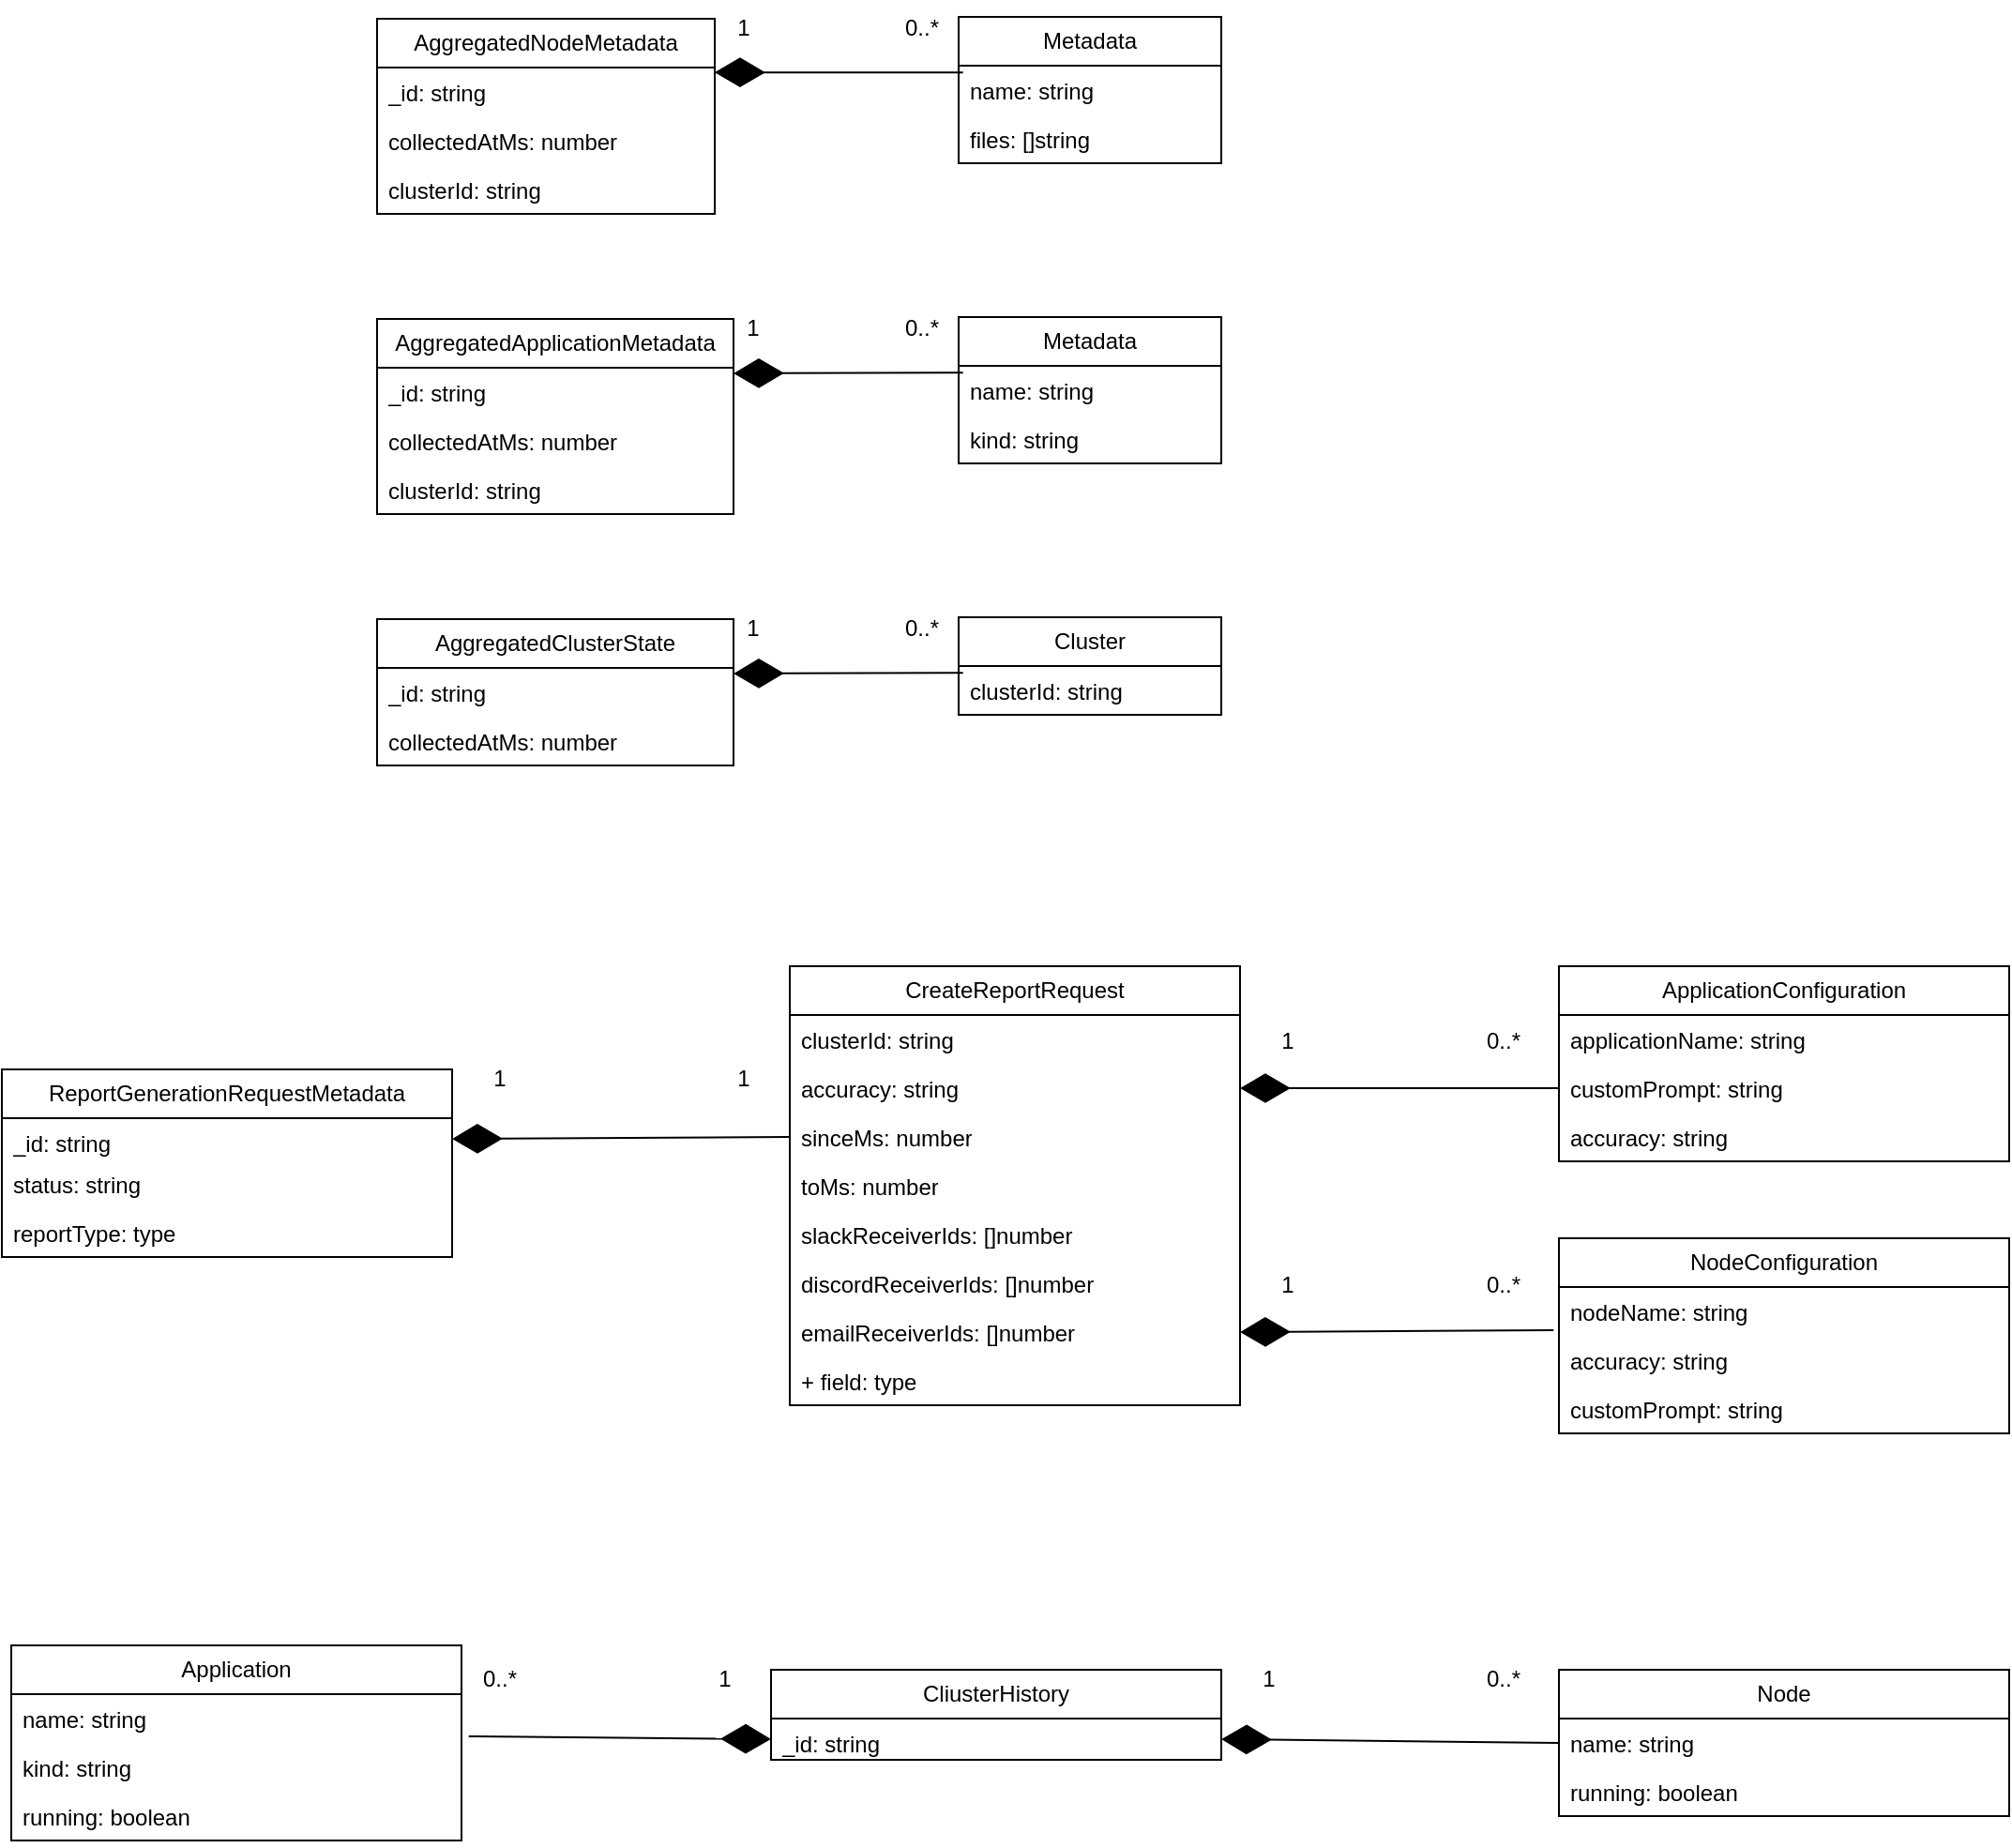 <mxfile version="25.0.1">
  <diagram name="Page-1" id="eVAWkOWsVK7mpuYtN-ja">
    <mxGraphModel dx="3667" dy="1686" grid="1" gridSize="10" guides="1" tooltips="1" connect="1" arrows="1" fold="1" page="1" pageScale="1" pageWidth="850" pageHeight="1100" math="0" shadow="0">
      <root>
        <mxCell id="0" />
        <mxCell id="1" parent="0" />
        <mxCell id="chejw10HzTFNcvkPBvO3-3" value="AggregatedNodeMetadata" style="swimlane;fontStyle=0;childLayout=stackLayout;horizontal=1;startSize=26;fillColor=none;horizontalStack=0;resizeParent=1;resizeParentMax=0;resizeLast=0;collapsible=1;marginBottom=0;whiteSpace=wrap;html=1;" vertex="1" parent="1">
          <mxGeometry x="70" y="30" width="180" height="104" as="geometry">
            <mxRectangle x="270" y="190" width="120" height="30" as="alternateBounds" />
          </mxGeometry>
        </mxCell>
        <mxCell id="chejw10HzTFNcvkPBvO3-4" value="&lt;div&gt;_id: string&lt;/div&gt;&lt;div&gt;&lt;br&gt;&lt;/div&gt;" style="text;strokeColor=none;fillColor=none;align=left;verticalAlign=top;spacingLeft=4;spacingRight=4;overflow=hidden;rotatable=0;points=[[0,0.5],[1,0.5]];portConstraint=eastwest;whiteSpace=wrap;html=1;" vertex="1" parent="chejw10HzTFNcvkPBvO3-3">
          <mxGeometry y="26" width="180" height="26" as="geometry" />
        </mxCell>
        <mxCell id="chejw10HzTFNcvkPBvO3-5" value="collectedAtMs: number" style="text;strokeColor=none;fillColor=none;align=left;verticalAlign=top;spacingLeft=4;spacingRight=4;overflow=hidden;rotatable=0;points=[[0,0.5],[1,0.5]];portConstraint=eastwest;whiteSpace=wrap;html=1;" vertex="1" parent="chejw10HzTFNcvkPBvO3-3">
          <mxGeometry y="52" width="180" height="26" as="geometry" />
        </mxCell>
        <mxCell id="chejw10HzTFNcvkPBvO3-6" value="clusterId: string" style="text;strokeColor=none;fillColor=none;align=left;verticalAlign=top;spacingLeft=4;spacingRight=4;overflow=hidden;rotatable=0;points=[[0,0.5],[1,0.5]];portConstraint=eastwest;whiteSpace=wrap;html=1;" vertex="1" parent="chejw10HzTFNcvkPBvO3-3">
          <mxGeometry y="78" width="180" height="26" as="geometry" />
        </mxCell>
        <mxCell id="chejw10HzTFNcvkPBvO3-7" value="Metadata" style="swimlane;fontStyle=0;childLayout=stackLayout;horizontal=1;startSize=26;fillColor=none;horizontalStack=0;resizeParent=1;resizeParentMax=0;resizeLast=0;collapsible=1;marginBottom=0;whiteSpace=wrap;html=1;" vertex="1" parent="1">
          <mxGeometry x="380" y="29" width="140" height="78" as="geometry">
            <mxRectangle x="270" y="190" width="120" height="30" as="alternateBounds" />
          </mxGeometry>
        </mxCell>
        <mxCell id="chejw10HzTFNcvkPBvO3-8" value="&lt;div&gt;name: string&lt;/div&gt;&lt;div&gt;&lt;br&gt;&lt;/div&gt;" style="text;strokeColor=none;fillColor=none;align=left;verticalAlign=top;spacingLeft=4;spacingRight=4;overflow=hidden;rotatable=0;points=[[0,0.5],[1,0.5]];portConstraint=eastwest;whiteSpace=wrap;html=1;" vertex="1" parent="chejw10HzTFNcvkPBvO3-7">
          <mxGeometry y="26" width="140" height="26" as="geometry" />
        </mxCell>
        <mxCell id="chejw10HzTFNcvkPBvO3-9" value="files: []string" style="text;strokeColor=none;fillColor=none;align=left;verticalAlign=top;spacingLeft=4;spacingRight=4;overflow=hidden;rotatable=0;points=[[0,0.5],[1,0.5]];portConstraint=eastwest;whiteSpace=wrap;html=1;" vertex="1" parent="chejw10HzTFNcvkPBvO3-7">
          <mxGeometry y="52" width="140" height="26" as="geometry" />
        </mxCell>
        <mxCell id="chejw10HzTFNcvkPBvO3-10" value="" style="endArrow=diamondThin;endFill=1;endSize=24;html=1;rounded=0;entryX=0.987;entryY=0.113;entryDx=0;entryDy=0;exitX=0;exitY=0.5;exitDx=0;exitDy=0;entryPerimeter=0;" edge="1" parent="1">
          <mxGeometry width="160" relative="1" as="geometry">
            <mxPoint x="382.34" y="58.65" as="sourcePoint" />
            <mxPoint x="250.0" y="58.588" as="targetPoint" />
          </mxGeometry>
        </mxCell>
        <mxCell id="chejw10HzTFNcvkPBvO3-11" value="1" style="text;html=1;align=center;verticalAlign=middle;resizable=0;points=[];autosize=1;strokeColor=none;fillColor=none;" vertex="1" parent="1">
          <mxGeometry x="250" y="20" width="30" height="30" as="geometry" />
        </mxCell>
        <mxCell id="chejw10HzTFNcvkPBvO3-12" value="0..*" style="text;html=1;align=center;verticalAlign=middle;resizable=0;points=[];autosize=1;strokeColor=none;fillColor=none;" vertex="1" parent="1">
          <mxGeometry x="340" y="20" width="40" height="30" as="geometry" />
        </mxCell>
        <mxCell id="chejw10HzTFNcvkPBvO3-13" value="AggregatedApplicationMetadata" style="swimlane;fontStyle=0;childLayout=stackLayout;horizontal=1;startSize=26;fillColor=none;horizontalStack=0;resizeParent=1;resizeParentMax=0;resizeLast=0;collapsible=1;marginBottom=0;whiteSpace=wrap;html=1;" vertex="1" parent="1">
          <mxGeometry x="70" y="190" width="190" height="104" as="geometry">
            <mxRectangle x="270" y="190" width="120" height="30" as="alternateBounds" />
          </mxGeometry>
        </mxCell>
        <mxCell id="chejw10HzTFNcvkPBvO3-14" value="&lt;div&gt;_id: string&lt;/div&gt;&lt;div&gt;&lt;br&gt;&lt;/div&gt;" style="text;strokeColor=none;fillColor=none;align=left;verticalAlign=top;spacingLeft=4;spacingRight=4;overflow=hidden;rotatable=0;points=[[0,0.5],[1,0.5]];portConstraint=eastwest;whiteSpace=wrap;html=1;" vertex="1" parent="chejw10HzTFNcvkPBvO3-13">
          <mxGeometry y="26" width="190" height="26" as="geometry" />
        </mxCell>
        <mxCell id="chejw10HzTFNcvkPBvO3-15" value="collectedAtMs: number" style="text;strokeColor=none;fillColor=none;align=left;verticalAlign=top;spacingLeft=4;spacingRight=4;overflow=hidden;rotatable=0;points=[[0,0.5],[1,0.5]];portConstraint=eastwest;whiteSpace=wrap;html=1;" vertex="1" parent="chejw10HzTFNcvkPBvO3-13">
          <mxGeometry y="52" width="190" height="26" as="geometry" />
        </mxCell>
        <mxCell id="chejw10HzTFNcvkPBvO3-16" value="clusterId: string" style="text;strokeColor=none;fillColor=none;align=left;verticalAlign=top;spacingLeft=4;spacingRight=4;overflow=hidden;rotatable=0;points=[[0,0.5],[1,0.5]];portConstraint=eastwest;whiteSpace=wrap;html=1;" vertex="1" parent="chejw10HzTFNcvkPBvO3-13">
          <mxGeometry y="78" width="190" height="26" as="geometry" />
        </mxCell>
        <mxCell id="chejw10HzTFNcvkPBvO3-17" value="Metadata" style="swimlane;fontStyle=0;childLayout=stackLayout;horizontal=1;startSize=26;fillColor=none;horizontalStack=0;resizeParent=1;resizeParentMax=0;resizeLast=0;collapsible=1;marginBottom=0;whiteSpace=wrap;html=1;" vertex="1" parent="1">
          <mxGeometry x="380" y="189" width="140" height="78" as="geometry">
            <mxRectangle x="270" y="190" width="120" height="30" as="alternateBounds" />
          </mxGeometry>
        </mxCell>
        <mxCell id="chejw10HzTFNcvkPBvO3-18" value="&lt;div&gt;name: string&lt;/div&gt;&lt;div&gt;&lt;br&gt;&lt;/div&gt;" style="text;strokeColor=none;fillColor=none;align=left;verticalAlign=top;spacingLeft=4;spacingRight=4;overflow=hidden;rotatable=0;points=[[0,0.5],[1,0.5]];portConstraint=eastwest;whiteSpace=wrap;html=1;" vertex="1" parent="chejw10HzTFNcvkPBvO3-17">
          <mxGeometry y="26" width="140" height="26" as="geometry" />
        </mxCell>
        <mxCell id="chejw10HzTFNcvkPBvO3-19" value="kind: string" style="text;strokeColor=none;fillColor=none;align=left;verticalAlign=top;spacingLeft=4;spacingRight=4;overflow=hidden;rotatable=0;points=[[0,0.5],[1,0.5]];portConstraint=eastwest;whiteSpace=wrap;html=1;" vertex="1" parent="chejw10HzTFNcvkPBvO3-17">
          <mxGeometry y="52" width="140" height="26" as="geometry" />
        </mxCell>
        <mxCell id="chejw10HzTFNcvkPBvO3-20" value="" style="endArrow=diamondThin;endFill=1;endSize=24;html=1;rounded=0;exitX=0;exitY=0.5;exitDx=0;exitDy=0;" edge="1" parent="1">
          <mxGeometry width="160" relative="1" as="geometry">
            <mxPoint x="382.34" y="218.65" as="sourcePoint" />
            <mxPoint x="260" y="219" as="targetPoint" />
          </mxGeometry>
        </mxCell>
        <mxCell id="chejw10HzTFNcvkPBvO3-21" value="1" style="text;html=1;align=center;verticalAlign=middle;resizable=0;points=[];autosize=1;strokeColor=none;fillColor=none;" vertex="1" parent="1">
          <mxGeometry x="255" y="180" width="30" height="30" as="geometry" />
        </mxCell>
        <mxCell id="chejw10HzTFNcvkPBvO3-22" value="0..*" style="text;html=1;align=center;verticalAlign=middle;resizable=0;points=[];autosize=1;strokeColor=none;fillColor=none;" vertex="1" parent="1">
          <mxGeometry x="340" y="180" width="40" height="30" as="geometry" />
        </mxCell>
        <mxCell id="chejw10HzTFNcvkPBvO3-23" value="AggregatedClusterState" style="swimlane;fontStyle=0;childLayout=stackLayout;horizontal=1;startSize=26;fillColor=none;horizontalStack=0;resizeParent=1;resizeParentMax=0;resizeLast=0;collapsible=1;marginBottom=0;whiteSpace=wrap;html=1;" vertex="1" parent="1">
          <mxGeometry x="70" y="350" width="190" height="78" as="geometry">
            <mxRectangle x="270" y="190" width="120" height="30" as="alternateBounds" />
          </mxGeometry>
        </mxCell>
        <mxCell id="chejw10HzTFNcvkPBvO3-24" value="&lt;div&gt;_id: string&lt;/div&gt;&lt;div&gt;&lt;br&gt;&lt;/div&gt;" style="text;strokeColor=none;fillColor=none;align=left;verticalAlign=top;spacingLeft=4;spacingRight=4;overflow=hidden;rotatable=0;points=[[0,0.5],[1,0.5]];portConstraint=eastwest;whiteSpace=wrap;html=1;" vertex="1" parent="chejw10HzTFNcvkPBvO3-23">
          <mxGeometry y="26" width="190" height="26" as="geometry" />
        </mxCell>
        <mxCell id="chejw10HzTFNcvkPBvO3-25" value="collectedAtMs: number" style="text;strokeColor=none;fillColor=none;align=left;verticalAlign=top;spacingLeft=4;spacingRight=4;overflow=hidden;rotatable=0;points=[[0,0.5],[1,0.5]];portConstraint=eastwest;whiteSpace=wrap;html=1;" vertex="1" parent="chejw10HzTFNcvkPBvO3-23">
          <mxGeometry y="52" width="190" height="26" as="geometry" />
        </mxCell>
        <mxCell id="chejw10HzTFNcvkPBvO3-26" value="Cluster" style="swimlane;fontStyle=0;childLayout=stackLayout;horizontal=1;startSize=26;fillColor=none;horizontalStack=0;resizeParent=1;resizeParentMax=0;resizeLast=0;collapsible=1;marginBottom=0;whiteSpace=wrap;html=1;" vertex="1" parent="1">
          <mxGeometry x="380" y="349" width="140" height="52" as="geometry">
            <mxRectangle x="270" y="190" width="120" height="30" as="alternateBounds" />
          </mxGeometry>
        </mxCell>
        <mxCell id="chejw10HzTFNcvkPBvO3-27" value="&lt;div&gt;clusterId: string&lt;br&gt;&lt;/div&gt;&lt;div&gt;&lt;br&gt;&lt;/div&gt;" style="text;strokeColor=none;fillColor=none;align=left;verticalAlign=top;spacingLeft=4;spacingRight=4;overflow=hidden;rotatable=0;points=[[0,0.5],[1,0.5]];portConstraint=eastwest;whiteSpace=wrap;html=1;" vertex="1" parent="chejw10HzTFNcvkPBvO3-26">
          <mxGeometry y="26" width="140" height="26" as="geometry" />
        </mxCell>
        <mxCell id="chejw10HzTFNcvkPBvO3-28" value="" style="endArrow=diamondThin;endFill=1;endSize=24;html=1;rounded=0;exitX=0;exitY=0.5;exitDx=0;exitDy=0;" edge="1" parent="1">
          <mxGeometry width="160" relative="1" as="geometry">
            <mxPoint x="382.34" y="378.65" as="sourcePoint" />
            <mxPoint x="260" y="379" as="targetPoint" />
          </mxGeometry>
        </mxCell>
        <mxCell id="chejw10HzTFNcvkPBvO3-29" value="1" style="text;html=1;align=center;verticalAlign=middle;resizable=0;points=[];autosize=1;strokeColor=none;fillColor=none;" vertex="1" parent="1">
          <mxGeometry x="255" y="340" width="30" height="30" as="geometry" />
        </mxCell>
        <mxCell id="chejw10HzTFNcvkPBvO3-30" value="0..*" style="text;html=1;align=center;verticalAlign=middle;resizable=0;points=[];autosize=1;strokeColor=none;fillColor=none;" vertex="1" parent="1">
          <mxGeometry x="340" y="340" width="40" height="30" as="geometry" />
        </mxCell>
        <mxCell id="chejw10HzTFNcvkPBvO3-31" value="&lt;div&gt;ReportGenerationRequestMetadata&lt;/div&gt;" style="swimlane;fontStyle=0;childLayout=stackLayout;horizontal=1;startSize=26;fillColor=none;horizontalStack=0;resizeParent=1;resizeParentMax=0;resizeLast=0;collapsible=1;marginBottom=0;whiteSpace=wrap;html=1;" vertex="1" parent="1">
          <mxGeometry x="-130" y="590" width="240" height="100" as="geometry" />
        </mxCell>
        <mxCell id="chejw10HzTFNcvkPBvO3-32" value="&lt;div&gt;_id: string&lt;/div&gt;&lt;div&gt;&lt;br&gt;&lt;/div&gt;" style="text;strokeColor=none;fillColor=none;align=left;verticalAlign=top;spacingLeft=4;spacingRight=4;overflow=hidden;rotatable=0;points=[[0,0.5],[1,0.5]];portConstraint=eastwest;whiteSpace=wrap;html=1;" vertex="1" parent="chejw10HzTFNcvkPBvO3-31">
          <mxGeometry y="26" width="240" height="22" as="geometry" />
        </mxCell>
        <mxCell id="chejw10HzTFNcvkPBvO3-33" value="status: string" style="text;strokeColor=none;fillColor=none;align=left;verticalAlign=top;spacingLeft=4;spacingRight=4;overflow=hidden;rotatable=0;points=[[0,0.5],[1,0.5]];portConstraint=eastwest;whiteSpace=wrap;html=1;" vertex="1" parent="chejw10HzTFNcvkPBvO3-31">
          <mxGeometry y="48" width="240" height="26" as="geometry" />
        </mxCell>
        <mxCell id="chejw10HzTFNcvkPBvO3-34" value="reportType: type" style="text;strokeColor=none;fillColor=none;align=left;verticalAlign=top;spacingLeft=4;spacingRight=4;overflow=hidden;rotatable=0;points=[[0,0.5],[1,0.5]];portConstraint=eastwest;whiteSpace=wrap;html=1;" vertex="1" parent="chejw10HzTFNcvkPBvO3-31">
          <mxGeometry y="74" width="240" height="26" as="geometry" />
        </mxCell>
        <mxCell id="chejw10HzTFNcvkPBvO3-37" value="&lt;div&gt;CreateReportRequest&lt;/div&gt;" style="swimlane;fontStyle=0;childLayout=stackLayout;horizontal=1;startSize=26;fillColor=none;horizontalStack=0;resizeParent=1;resizeParentMax=0;resizeLast=0;collapsible=1;marginBottom=0;whiteSpace=wrap;html=1;" vertex="1" parent="1">
          <mxGeometry x="290" y="535" width="240" height="234" as="geometry" />
        </mxCell>
        <mxCell id="chejw10HzTFNcvkPBvO3-38" value="&lt;div&gt;clusterId: string&lt;/div&gt;&lt;div&gt;&lt;br&gt;&lt;/div&gt;" style="text;strokeColor=none;fillColor=none;align=left;verticalAlign=top;spacingLeft=4;spacingRight=4;overflow=hidden;rotatable=0;points=[[0,0.5],[1,0.5]];portConstraint=eastwest;whiteSpace=wrap;html=1;" vertex="1" parent="chejw10HzTFNcvkPBvO3-37">
          <mxGeometry y="26" width="240" height="26" as="geometry" />
        </mxCell>
        <mxCell id="chejw10HzTFNcvkPBvO3-39" value="accuracy: string" style="text;strokeColor=none;fillColor=none;align=left;verticalAlign=top;spacingLeft=4;spacingRight=4;overflow=hidden;rotatable=0;points=[[0,0.5],[1,0.5]];portConstraint=eastwest;whiteSpace=wrap;html=1;" vertex="1" parent="chejw10HzTFNcvkPBvO3-37">
          <mxGeometry y="52" width="240" height="26" as="geometry" />
        </mxCell>
        <mxCell id="chejw10HzTFNcvkPBvO3-40" value="&lt;div&gt;sinceMs: number&lt;/div&gt;&lt;div&gt;&lt;br&gt;&lt;/div&gt;" style="text;strokeColor=none;fillColor=none;align=left;verticalAlign=top;spacingLeft=4;spacingRight=4;overflow=hidden;rotatable=0;points=[[0,0.5],[1,0.5]];portConstraint=eastwest;whiteSpace=wrap;html=1;" vertex="1" parent="chejw10HzTFNcvkPBvO3-37">
          <mxGeometry y="78" width="240" height="26" as="geometry" />
        </mxCell>
        <mxCell id="chejw10HzTFNcvkPBvO3-41" value="toMs: number" style="text;strokeColor=none;fillColor=none;align=left;verticalAlign=top;spacingLeft=4;spacingRight=4;overflow=hidden;rotatable=0;points=[[0,0.5],[1,0.5]];portConstraint=eastwest;whiteSpace=wrap;html=1;" vertex="1" parent="chejw10HzTFNcvkPBvO3-37">
          <mxGeometry y="104" width="240" height="26" as="geometry" />
        </mxCell>
        <mxCell id="chejw10HzTFNcvkPBvO3-42" value="&lt;div&gt;slackReceiverIds: []number&lt;/div&gt;&lt;div&gt;&lt;br&gt;&lt;/div&gt;" style="text;strokeColor=none;fillColor=none;align=left;verticalAlign=top;spacingLeft=4;spacingRight=4;overflow=hidden;rotatable=0;points=[[0,0.5],[1,0.5]];portConstraint=eastwest;whiteSpace=wrap;html=1;" vertex="1" parent="chejw10HzTFNcvkPBvO3-37">
          <mxGeometry y="130" width="240" height="26" as="geometry" />
        </mxCell>
        <mxCell id="chejw10HzTFNcvkPBvO3-43" value="&lt;div&gt;discordReceiverIds: []number&lt;/div&gt;&lt;div&gt;&lt;br&gt;&lt;/div&gt;" style="text;strokeColor=none;fillColor=none;align=left;verticalAlign=top;spacingLeft=4;spacingRight=4;overflow=hidden;rotatable=0;points=[[0,0.5],[1,0.5]];portConstraint=eastwest;whiteSpace=wrap;html=1;" vertex="1" parent="chejw10HzTFNcvkPBvO3-37">
          <mxGeometry y="156" width="240" height="26" as="geometry" />
        </mxCell>
        <mxCell id="chejw10HzTFNcvkPBvO3-44" value="&lt;div&gt;emailReceiverIds: []number&lt;/div&gt;&lt;div&gt;&lt;br&gt;&lt;/div&gt;" style="text;strokeColor=none;fillColor=none;align=left;verticalAlign=top;spacingLeft=4;spacingRight=4;overflow=hidden;rotatable=0;points=[[0,0.5],[1,0.5]];portConstraint=eastwest;whiteSpace=wrap;html=1;" vertex="1" parent="chejw10HzTFNcvkPBvO3-37">
          <mxGeometry y="182" width="240" height="26" as="geometry" />
        </mxCell>
        <mxCell id="chejw10HzTFNcvkPBvO3-45" value="+ field: type" style="text;strokeColor=none;fillColor=none;align=left;verticalAlign=top;spacingLeft=4;spacingRight=4;overflow=hidden;rotatable=0;points=[[0,0.5],[1,0.5]];portConstraint=eastwest;whiteSpace=wrap;html=1;" vertex="1" parent="chejw10HzTFNcvkPBvO3-37">
          <mxGeometry y="208" width="240" height="26" as="geometry" />
        </mxCell>
        <mxCell id="chejw10HzTFNcvkPBvO3-46" value="ApplicationConfiguration" style="swimlane;fontStyle=0;childLayout=stackLayout;horizontal=1;startSize=26;fillColor=none;horizontalStack=0;resizeParent=1;resizeParentMax=0;resizeLast=0;collapsible=1;marginBottom=0;whiteSpace=wrap;html=1;" vertex="1" parent="1">
          <mxGeometry x="700" y="535" width="240" height="104" as="geometry" />
        </mxCell>
        <mxCell id="chejw10HzTFNcvkPBvO3-47" value="&lt;div&gt;applicationName: string&lt;/div&gt;&lt;div&gt;&lt;br&gt;&lt;/div&gt;" style="text;strokeColor=none;fillColor=none;align=left;verticalAlign=top;spacingLeft=4;spacingRight=4;overflow=hidden;rotatable=0;points=[[0,0.5],[1,0.5]];portConstraint=eastwest;whiteSpace=wrap;html=1;" vertex="1" parent="chejw10HzTFNcvkPBvO3-46">
          <mxGeometry y="26" width="240" height="26" as="geometry" />
        </mxCell>
        <mxCell id="chejw10HzTFNcvkPBvO3-48" value="customPrompt: string" style="text;strokeColor=none;fillColor=none;align=left;verticalAlign=top;spacingLeft=4;spacingRight=4;overflow=hidden;rotatable=0;points=[[0,0.5],[1,0.5]];portConstraint=eastwest;whiteSpace=wrap;html=1;" vertex="1" parent="chejw10HzTFNcvkPBvO3-46">
          <mxGeometry y="52" width="240" height="26" as="geometry" />
        </mxCell>
        <mxCell id="chejw10HzTFNcvkPBvO3-49" value="&lt;div&gt;accuracy: string&lt;/div&gt;&lt;div&gt;&lt;br&gt;&lt;/div&gt;" style="text;strokeColor=none;fillColor=none;align=left;verticalAlign=top;spacingLeft=4;spacingRight=4;overflow=hidden;rotatable=0;points=[[0,0.5],[1,0.5]];portConstraint=eastwest;whiteSpace=wrap;html=1;" vertex="1" parent="chejw10HzTFNcvkPBvO3-46">
          <mxGeometry y="78" width="240" height="26" as="geometry" />
        </mxCell>
        <mxCell id="chejw10HzTFNcvkPBvO3-55" value="NodeConfiguration" style="swimlane;fontStyle=0;childLayout=stackLayout;horizontal=1;startSize=26;fillColor=none;horizontalStack=0;resizeParent=1;resizeParentMax=0;resizeLast=0;collapsible=1;marginBottom=0;whiteSpace=wrap;html=1;" vertex="1" parent="1">
          <mxGeometry x="700" y="680" width="240" height="104" as="geometry" />
        </mxCell>
        <mxCell id="chejw10HzTFNcvkPBvO3-56" value="&lt;div&gt;nodeName: string&lt;/div&gt;&lt;div&gt;&lt;br&gt;&lt;/div&gt;" style="text;strokeColor=none;fillColor=none;align=left;verticalAlign=top;spacingLeft=4;spacingRight=4;overflow=hidden;rotatable=0;points=[[0,0.5],[1,0.5]];portConstraint=eastwest;whiteSpace=wrap;html=1;" vertex="1" parent="chejw10HzTFNcvkPBvO3-55">
          <mxGeometry y="26" width="240" height="26" as="geometry" />
        </mxCell>
        <mxCell id="chejw10HzTFNcvkPBvO3-57" value="accuracy: string" style="text;strokeColor=none;fillColor=none;align=left;verticalAlign=top;spacingLeft=4;spacingRight=4;overflow=hidden;rotatable=0;points=[[0,0.5],[1,0.5]];portConstraint=eastwest;whiteSpace=wrap;html=1;" vertex="1" parent="chejw10HzTFNcvkPBvO3-55">
          <mxGeometry y="52" width="240" height="26" as="geometry" />
        </mxCell>
        <mxCell id="chejw10HzTFNcvkPBvO3-58" value="&lt;div&gt;customPrompt: string&lt;/div&gt;&lt;div&gt;&lt;br&gt;&lt;/div&gt;" style="text;strokeColor=none;fillColor=none;align=left;verticalAlign=top;spacingLeft=4;spacingRight=4;overflow=hidden;rotatable=0;points=[[0,0.5],[1,0.5]];portConstraint=eastwest;whiteSpace=wrap;html=1;" vertex="1" parent="chejw10HzTFNcvkPBvO3-55">
          <mxGeometry y="78" width="240" height="26" as="geometry" />
        </mxCell>
        <mxCell id="chejw10HzTFNcvkPBvO3-65" value="" style="endArrow=diamondThin;endFill=1;endSize=24;html=1;rounded=0;exitX=0;exitY=0.5;exitDx=0;exitDy=0;entryX=1;entryY=0.5;entryDx=0;entryDy=0;" edge="1" parent="1" source="chejw10HzTFNcvkPBvO3-40" target="chejw10HzTFNcvkPBvO3-32">
          <mxGeometry width="160" relative="1" as="geometry">
            <mxPoint x="250.0" y="619.17" as="sourcePoint" />
            <mxPoint x="127.66" y="619.52" as="targetPoint" />
          </mxGeometry>
        </mxCell>
        <mxCell id="chejw10HzTFNcvkPBvO3-66" value="1" style="text;html=1;align=center;verticalAlign=middle;resizable=0;points=[];autosize=1;strokeColor=none;fillColor=none;" vertex="1" parent="1">
          <mxGeometry x="120" y="580" width="30" height="30" as="geometry" />
        </mxCell>
        <mxCell id="chejw10HzTFNcvkPBvO3-67" value="1" style="text;html=1;align=center;verticalAlign=middle;resizable=0;points=[];autosize=1;strokeColor=none;fillColor=none;" vertex="1" parent="1">
          <mxGeometry x="250" y="580" width="30" height="30" as="geometry" />
        </mxCell>
        <mxCell id="chejw10HzTFNcvkPBvO3-68" value="" style="endArrow=diamondThin;endFill=1;endSize=24;html=1;rounded=0;exitX=0;exitY=0.5;exitDx=0;exitDy=0;entryX=1;entryY=0.5;entryDx=0;entryDy=0;" edge="1" parent="1" source="chejw10HzTFNcvkPBvO3-48" target="chejw10HzTFNcvkPBvO3-39">
          <mxGeometry width="160" relative="1" as="geometry">
            <mxPoint x="762.24" y="620" as="sourcePoint" />
            <mxPoint x="590.0" y="621.86" as="targetPoint" />
          </mxGeometry>
        </mxCell>
        <mxCell id="chejw10HzTFNcvkPBvO3-69" value="" style="endArrow=diamondThin;endFill=1;endSize=24;html=1;rounded=0;entryX=1;entryY=0.5;entryDx=0;entryDy=0;exitX=-0.012;exitY=0.885;exitDx=0;exitDy=0;exitPerimeter=0;" edge="1" parent="1" source="chejw10HzTFNcvkPBvO3-56" target="chejw10HzTFNcvkPBvO3-44">
          <mxGeometry width="160" relative="1" as="geometry">
            <mxPoint x="660" y="730" as="sourcePoint" />
            <mxPoint x="570" y="729.998" as="targetPoint" />
          </mxGeometry>
        </mxCell>
        <mxCell id="chejw10HzTFNcvkPBvO3-70" value="1" style="text;html=1;align=center;verticalAlign=middle;resizable=0;points=[];autosize=1;strokeColor=none;fillColor=none;" vertex="1" parent="1">
          <mxGeometry x="540" y="560" width="30" height="30" as="geometry" />
        </mxCell>
        <mxCell id="chejw10HzTFNcvkPBvO3-71" value="0..*" style="text;html=1;align=center;verticalAlign=middle;resizable=0;points=[];autosize=1;strokeColor=none;fillColor=none;" vertex="1" parent="1">
          <mxGeometry x="650" y="560" width="40" height="30" as="geometry" />
        </mxCell>
        <mxCell id="chejw10HzTFNcvkPBvO3-72" value="1" style="text;html=1;align=center;verticalAlign=middle;resizable=0;points=[];autosize=1;strokeColor=none;fillColor=none;" vertex="1" parent="1">
          <mxGeometry x="540" y="690" width="30" height="30" as="geometry" />
        </mxCell>
        <mxCell id="chejw10HzTFNcvkPBvO3-73" value="0..*" style="text;html=1;align=center;verticalAlign=middle;resizable=0;points=[];autosize=1;strokeColor=none;fillColor=none;" vertex="1" parent="1">
          <mxGeometry x="650" y="690" width="40" height="30" as="geometry" />
        </mxCell>
        <mxCell id="chejw10HzTFNcvkPBvO3-74" value="CliusterHistory" style="swimlane;fontStyle=0;childLayout=stackLayout;horizontal=1;startSize=26;fillColor=none;horizontalStack=0;resizeParent=1;resizeParentMax=0;resizeLast=0;collapsible=1;marginBottom=0;whiteSpace=wrap;html=1;" vertex="1" parent="1">
          <mxGeometry x="280" y="910" width="240" height="48" as="geometry" />
        </mxCell>
        <mxCell id="chejw10HzTFNcvkPBvO3-75" value="&lt;div&gt;_id: string&lt;/div&gt;&lt;div&gt;&lt;br&gt;&lt;/div&gt;" style="text;strokeColor=none;fillColor=none;align=left;verticalAlign=top;spacingLeft=4;spacingRight=4;overflow=hidden;rotatable=0;points=[[0,0.5],[1,0.5]];portConstraint=eastwest;whiteSpace=wrap;html=1;" vertex="1" parent="chejw10HzTFNcvkPBvO3-74">
          <mxGeometry y="26" width="240" height="22" as="geometry" />
        </mxCell>
        <mxCell id="chejw10HzTFNcvkPBvO3-78" value="Application" style="swimlane;fontStyle=0;childLayout=stackLayout;horizontal=1;startSize=26;fillColor=none;horizontalStack=0;resizeParent=1;resizeParentMax=0;resizeLast=0;collapsible=1;marginBottom=0;whiteSpace=wrap;html=1;" vertex="1" parent="1">
          <mxGeometry x="-125" y="897" width="240" height="104" as="geometry" />
        </mxCell>
        <mxCell id="chejw10HzTFNcvkPBvO3-79" value="&lt;div&gt;name: string&lt;/div&gt;&lt;div&gt;&lt;br&gt;&lt;/div&gt;" style="text;strokeColor=none;fillColor=none;align=left;verticalAlign=top;spacingLeft=4;spacingRight=4;overflow=hidden;rotatable=0;points=[[0,0.5],[1,0.5]];portConstraint=eastwest;whiteSpace=wrap;html=1;" vertex="1" parent="chejw10HzTFNcvkPBvO3-78">
          <mxGeometry y="26" width="240" height="26" as="geometry" />
        </mxCell>
        <mxCell id="chejw10HzTFNcvkPBvO3-80" value="kind: string" style="text;strokeColor=none;fillColor=none;align=left;verticalAlign=top;spacingLeft=4;spacingRight=4;overflow=hidden;rotatable=0;points=[[0,0.5],[1,0.5]];portConstraint=eastwest;whiteSpace=wrap;html=1;" vertex="1" parent="chejw10HzTFNcvkPBvO3-78">
          <mxGeometry y="52" width="240" height="26" as="geometry" />
        </mxCell>
        <mxCell id="chejw10HzTFNcvkPBvO3-81" value="&lt;div&gt;running: boolean&lt;/div&gt;&lt;div&gt;&lt;br&gt;&lt;/div&gt;" style="text;strokeColor=none;fillColor=none;align=left;verticalAlign=top;spacingLeft=4;spacingRight=4;overflow=hidden;rotatable=0;points=[[0,0.5],[1,0.5]];portConstraint=eastwest;whiteSpace=wrap;html=1;" vertex="1" parent="chejw10HzTFNcvkPBvO3-78">
          <mxGeometry y="78" width="240" height="26" as="geometry" />
        </mxCell>
        <mxCell id="chejw10HzTFNcvkPBvO3-82" value="Node" style="swimlane;fontStyle=0;childLayout=stackLayout;horizontal=1;startSize=26;fillColor=none;horizontalStack=0;resizeParent=1;resizeParentMax=0;resizeLast=0;collapsible=1;marginBottom=0;whiteSpace=wrap;html=1;" vertex="1" parent="1">
          <mxGeometry x="700" y="910" width="240" height="78" as="geometry" />
        </mxCell>
        <mxCell id="chejw10HzTFNcvkPBvO3-83" value="&lt;div&gt;name: string&lt;/div&gt;&lt;div&gt;&lt;br&gt;&lt;/div&gt;" style="text;strokeColor=none;fillColor=none;align=left;verticalAlign=top;spacingLeft=4;spacingRight=4;overflow=hidden;rotatable=0;points=[[0,0.5],[1,0.5]];portConstraint=eastwest;whiteSpace=wrap;html=1;" vertex="1" parent="chejw10HzTFNcvkPBvO3-82">
          <mxGeometry y="26" width="240" height="26" as="geometry" />
        </mxCell>
        <mxCell id="chejw10HzTFNcvkPBvO3-85" value="&lt;div&gt;running: boolean&lt;/div&gt;&lt;div&gt;&lt;br&gt;&lt;/div&gt;" style="text;strokeColor=none;fillColor=none;align=left;verticalAlign=top;spacingLeft=4;spacingRight=4;overflow=hidden;rotatable=0;points=[[0,0.5],[1,0.5]];portConstraint=eastwest;whiteSpace=wrap;html=1;" vertex="1" parent="chejw10HzTFNcvkPBvO3-82">
          <mxGeometry y="52" width="240" height="26" as="geometry" />
        </mxCell>
        <mxCell id="chejw10HzTFNcvkPBvO3-86" value="" style="endArrow=diamondThin;endFill=1;endSize=24;html=1;rounded=0;entryX=0;entryY=0.5;entryDx=0;entryDy=0;exitX=1.016;exitY=-0.137;exitDx=0;exitDy=0;exitPerimeter=0;" edge="1" parent="1" source="chejw10HzTFNcvkPBvO3-80" target="chejw10HzTFNcvkPBvO3-75">
          <mxGeometry width="160" relative="1" as="geometry">
            <mxPoint x="130" y="960" as="sourcePoint" />
            <mxPoint x="80" y="931" as="targetPoint" />
          </mxGeometry>
        </mxCell>
        <mxCell id="chejw10HzTFNcvkPBvO3-87" value="" style="endArrow=diamondThin;endFill=1;endSize=24;html=1;rounded=0;exitX=0;exitY=0.5;exitDx=0;exitDy=0;entryX=1;entryY=0.5;entryDx=0;entryDy=0;" edge="1" parent="1" source="chejw10HzTFNcvkPBvO3-83" target="chejw10HzTFNcvkPBvO3-75">
          <mxGeometry width="160" relative="1" as="geometry">
            <mxPoint x="750" y="973" as="sourcePoint" />
            <mxPoint x="580" y="947" as="targetPoint" />
          </mxGeometry>
        </mxCell>
        <mxCell id="chejw10HzTFNcvkPBvO3-88" value="1" style="text;html=1;align=center;verticalAlign=middle;resizable=0;points=[];autosize=1;strokeColor=none;fillColor=none;" vertex="1" parent="1">
          <mxGeometry x="240" y="900" width="30" height="30" as="geometry" />
        </mxCell>
        <mxCell id="chejw10HzTFNcvkPBvO3-89" value="0..*" style="text;html=1;align=center;verticalAlign=middle;resizable=0;points=[];autosize=1;strokeColor=none;fillColor=none;" vertex="1" parent="1">
          <mxGeometry x="115" y="900" width="40" height="30" as="geometry" />
        </mxCell>
        <mxCell id="chejw10HzTFNcvkPBvO3-90" value="0..*" style="text;html=1;align=center;verticalAlign=middle;resizable=0;points=[];autosize=1;strokeColor=none;fillColor=none;" vertex="1" parent="1">
          <mxGeometry x="650" y="900" width="40" height="30" as="geometry" />
        </mxCell>
        <mxCell id="chejw10HzTFNcvkPBvO3-91" value="1" style="text;html=1;align=center;verticalAlign=middle;resizable=0;points=[];autosize=1;strokeColor=none;fillColor=none;" vertex="1" parent="1">
          <mxGeometry x="530" y="900" width="30" height="30" as="geometry" />
        </mxCell>
      </root>
    </mxGraphModel>
  </diagram>
</mxfile>
